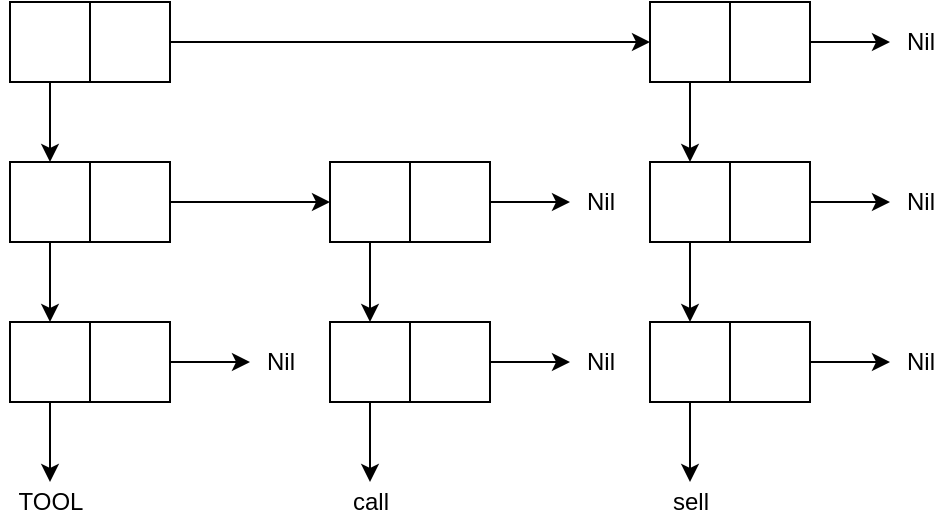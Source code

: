 <mxfile version="13.0.3" type="device"><diagram id="nVPQXLkh3kZEfuS05cum" name="Page-1"><mxGraphModel dx="1422" dy="821" grid="1" gridSize="10" guides="1" tooltips="1" connect="1" arrows="1" fold="1" page="1" pageScale="1" pageWidth="827" pageHeight="1169" math="0" shadow="0"><root><mxCell id="0"/><mxCell id="1" parent="0"/><mxCell id="EXZE4Oo48s_azEeWfcYb-5" style="edgeStyle=orthogonalEdgeStyle;rounded=0;orthogonalLoop=1;jettySize=auto;html=1;exitX=0.5;exitY=1;exitDx=0;exitDy=0;entryX=0.5;entryY=0;entryDx=0;entryDy=0;" edge="1" parent="1" source="EXZE4Oo48s_azEeWfcYb-1" target="EXZE4Oo48s_azEeWfcYb-3"><mxGeometry relative="1" as="geometry"/></mxCell><mxCell id="EXZE4Oo48s_azEeWfcYb-1" value="" style="rounded=0;whiteSpace=wrap;html=1;" vertex="1" parent="1"><mxGeometry x="40" y="40" width="40" height="40" as="geometry"/></mxCell><mxCell id="EXZE4Oo48s_azEeWfcYb-26" style="edgeStyle=orthogonalEdgeStyle;rounded=0;orthogonalLoop=1;jettySize=auto;html=1;exitX=1;exitY=0.5;exitDx=0;exitDy=0;" edge="1" parent="1" source="EXZE4Oo48s_azEeWfcYb-2"><mxGeometry relative="1" as="geometry"><mxPoint x="360" y="60" as="targetPoint"/></mxGeometry></mxCell><mxCell id="EXZE4Oo48s_azEeWfcYb-2" value="" style="rounded=0;whiteSpace=wrap;html=1;" vertex="1" parent="1"><mxGeometry x="80" y="40" width="40" height="40" as="geometry"/></mxCell><mxCell id="EXZE4Oo48s_azEeWfcYb-8" style="edgeStyle=orthogonalEdgeStyle;rounded=0;orthogonalLoop=1;jettySize=auto;html=1;exitX=0.5;exitY=1;exitDx=0;exitDy=0;entryX=0.5;entryY=0;entryDx=0;entryDy=0;" edge="1" parent="1" source="EXZE4Oo48s_azEeWfcYb-3" target="EXZE4Oo48s_azEeWfcYb-6"><mxGeometry relative="1" as="geometry"/></mxCell><mxCell id="EXZE4Oo48s_azEeWfcYb-3" value="" style="rounded=0;whiteSpace=wrap;html=1;" vertex="1" parent="1"><mxGeometry x="40" y="120" width="40" height="40" as="geometry"/></mxCell><mxCell id="EXZE4Oo48s_azEeWfcYb-13" style="edgeStyle=orthogonalEdgeStyle;rounded=0;orthogonalLoop=1;jettySize=auto;html=1;exitX=1;exitY=0.5;exitDx=0;exitDy=0;" edge="1" parent="1" source="EXZE4Oo48s_azEeWfcYb-4"><mxGeometry relative="1" as="geometry"><mxPoint x="200" y="140" as="targetPoint"/></mxGeometry></mxCell><mxCell id="EXZE4Oo48s_azEeWfcYb-4" value="" style="rounded=0;whiteSpace=wrap;html=1;" vertex="1" parent="1"><mxGeometry x="80" y="120" width="40" height="40" as="geometry"/></mxCell><mxCell id="EXZE4Oo48s_azEeWfcYb-9" style="edgeStyle=orthogonalEdgeStyle;rounded=0;orthogonalLoop=1;jettySize=auto;html=1;exitX=0.5;exitY=1;exitDx=0;exitDy=0;" edge="1" parent="1" source="EXZE4Oo48s_azEeWfcYb-6"><mxGeometry relative="1" as="geometry"><mxPoint x="60" y="280" as="targetPoint"/></mxGeometry></mxCell><mxCell id="EXZE4Oo48s_azEeWfcYb-6" value="" style="rounded=0;whiteSpace=wrap;html=1;" vertex="1" parent="1"><mxGeometry x="40" y="200" width="40" height="40" as="geometry"/></mxCell><mxCell id="EXZE4Oo48s_azEeWfcYb-11" style="edgeStyle=orthogonalEdgeStyle;rounded=0;orthogonalLoop=1;jettySize=auto;html=1;exitX=1;exitY=0.5;exitDx=0;exitDy=0;" edge="1" parent="1" source="EXZE4Oo48s_azEeWfcYb-7"><mxGeometry relative="1" as="geometry"><mxPoint x="160" y="220" as="targetPoint"/></mxGeometry></mxCell><mxCell id="EXZE4Oo48s_azEeWfcYb-7" value="" style="rounded=0;whiteSpace=wrap;html=1;" vertex="1" parent="1"><mxGeometry x="80" y="200" width="40" height="40" as="geometry"/></mxCell><mxCell id="EXZE4Oo48s_azEeWfcYb-10" value="TOOL" style="text;html=1;align=center;verticalAlign=middle;resizable=0;points=[];autosize=1;" vertex="1" parent="1"><mxGeometry x="35" y="280" width="50" height="20" as="geometry"/></mxCell><mxCell id="EXZE4Oo48s_azEeWfcYb-12" value="Nil" style="text;html=1;align=center;verticalAlign=middle;resizable=0;points=[];autosize=1;" vertex="1" parent="1"><mxGeometry x="160" y="210" width="30" height="20" as="geometry"/></mxCell><mxCell id="EXZE4Oo48s_azEeWfcYb-16" style="edgeStyle=orthogonalEdgeStyle;rounded=0;orthogonalLoop=1;jettySize=auto;html=1;exitX=0.5;exitY=1;exitDx=0;exitDy=0;" edge="1" parent="1" source="EXZE4Oo48s_azEeWfcYb-14"><mxGeometry relative="1" as="geometry"><mxPoint x="220" y="200" as="targetPoint"/></mxGeometry></mxCell><mxCell id="EXZE4Oo48s_azEeWfcYb-14" value="" style="rounded=0;whiteSpace=wrap;html=1;" vertex="1" parent="1"><mxGeometry x="200" y="120" width="40" height="40" as="geometry"/></mxCell><mxCell id="EXZE4Oo48s_azEeWfcYb-24" style="edgeStyle=orthogonalEdgeStyle;rounded=0;orthogonalLoop=1;jettySize=auto;html=1;exitX=1;exitY=0.5;exitDx=0;exitDy=0;" edge="1" parent="1" source="EXZE4Oo48s_azEeWfcYb-15"><mxGeometry relative="1" as="geometry"><mxPoint x="320" y="140" as="targetPoint"/></mxGeometry></mxCell><mxCell id="EXZE4Oo48s_azEeWfcYb-15" value="" style="rounded=0;whiteSpace=wrap;html=1;" vertex="1" parent="1"><mxGeometry x="240" y="120" width="40" height="40" as="geometry"/></mxCell><mxCell id="EXZE4Oo48s_azEeWfcYb-21" style="edgeStyle=orthogonalEdgeStyle;rounded=0;orthogonalLoop=1;jettySize=auto;html=1;exitX=0.5;exitY=1;exitDx=0;exitDy=0;" edge="1" parent="1" source="EXZE4Oo48s_azEeWfcYb-18" target="EXZE4Oo48s_azEeWfcYb-20"><mxGeometry relative="1" as="geometry"/></mxCell><mxCell id="EXZE4Oo48s_azEeWfcYb-18" value="" style="rounded=0;whiteSpace=wrap;html=1;" vertex="1" parent="1"><mxGeometry x="200" y="200" width="40" height="40" as="geometry"/></mxCell><mxCell id="EXZE4Oo48s_azEeWfcYb-22" style="edgeStyle=orthogonalEdgeStyle;rounded=0;orthogonalLoop=1;jettySize=auto;html=1;exitX=1;exitY=0.5;exitDx=0;exitDy=0;" edge="1" parent="1" source="EXZE4Oo48s_azEeWfcYb-19"><mxGeometry relative="1" as="geometry"><mxPoint x="320" y="220" as="targetPoint"/></mxGeometry></mxCell><mxCell id="EXZE4Oo48s_azEeWfcYb-19" value="" style="rounded=0;whiteSpace=wrap;html=1;" vertex="1" parent="1"><mxGeometry x="240" y="200" width="40" height="40" as="geometry"/></mxCell><mxCell id="EXZE4Oo48s_azEeWfcYb-20" value="call" style="text;html=1;align=center;verticalAlign=middle;resizable=0;points=[];autosize=1;" vertex="1" parent="1"><mxGeometry x="205" y="280" width="30" height="20" as="geometry"/></mxCell><mxCell id="EXZE4Oo48s_azEeWfcYb-23" value="Nil" style="text;html=1;align=center;verticalAlign=middle;resizable=0;points=[];autosize=1;" vertex="1" parent="1"><mxGeometry x="320" y="210" width="30" height="20" as="geometry"/></mxCell><mxCell id="EXZE4Oo48s_azEeWfcYb-25" value="Nil" style="text;html=1;align=center;verticalAlign=middle;resizable=0;points=[];autosize=1;" vertex="1" parent="1"><mxGeometry x="320" y="130" width="30" height="20" as="geometry"/></mxCell><mxCell id="EXZE4Oo48s_azEeWfcYb-31" style="edgeStyle=orthogonalEdgeStyle;rounded=0;orthogonalLoop=1;jettySize=auto;html=1;exitX=0.5;exitY=1;exitDx=0;exitDy=0;entryX=0.5;entryY=0;entryDx=0;entryDy=0;" edge="1" parent="1" source="EXZE4Oo48s_azEeWfcYb-27" target="EXZE4Oo48s_azEeWfcYb-29"><mxGeometry relative="1" as="geometry"/></mxCell><mxCell id="EXZE4Oo48s_azEeWfcYb-27" value="" style="rounded=0;whiteSpace=wrap;html=1;" vertex="1" parent="1"><mxGeometry x="360" y="40" width="40" height="40" as="geometry"/></mxCell><mxCell id="EXZE4Oo48s_azEeWfcYb-39" style="edgeStyle=orthogonalEdgeStyle;rounded=0;orthogonalLoop=1;jettySize=auto;html=1;exitX=1;exitY=0.5;exitDx=0;exitDy=0;" edge="1" parent="1" source="EXZE4Oo48s_azEeWfcYb-28"><mxGeometry relative="1" as="geometry"><mxPoint x="480" y="60" as="targetPoint"/></mxGeometry></mxCell><mxCell id="EXZE4Oo48s_azEeWfcYb-28" value="" style="rounded=0;whiteSpace=wrap;html=1;" vertex="1" parent="1"><mxGeometry x="400" y="40" width="40" height="40" as="geometry"/></mxCell><mxCell id="EXZE4Oo48s_azEeWfcYb-32" style="edgeStyle=orthogonalEdgeStyle;rounded=0;orthogonalLoop=1;jettySize=auto;html=1;exitX=0.5;exitY=1;exitDx=0;exitDy=0;" edge="1" parent="1" source="EXZE4Oo48s_azEeWfcYb-29"><mxGeometry relative="1" as="geometry"><mxPoint x="380" y="200" as="targetPoint"/></mxGeometry></mxCell><mxCell id="EXZE4Oo48s_azEeWfcYb-29" value="" style="rounded=0;whiteSpace=wrap;html=1;" vertex="1" parent="1"><mxGeometry x="360" y="120" width="40" height="40" as="geometry"/></mxCell><mxCell id="EXZE4Oo48s_azEeWfcYb-38" style="edgeStyle=orthogonalEdgeStyle;rounded=0;orthogonalLoop=1;jettySize=auto;html=1;exitX=1;exitY=0.5;exitDx=0;exitDy=0;" edge="1" parent="1" source="EXZE4Oo48s_azEeWfcYb-30"><mxGeometry relative="1" as="geometry"><mxPoint x="480" y="140" as="targetPoint"/></mxGeometry></mxCell><mxCell id="EXZE4Oo48s_azEeWfcYb-30" value="" style="rounded=0;whiteSpace=wrap;html=1;" vertex="1" parent="1"><mxGeometry x="400" y="120" width="40" height="40" as="geometry"/></mxCell><mxCell id="EXZE4Oo48s_azEeWfcYb-35" style="edgeStyle=orthogonalEdgeStyle;rounded=0;orthogonalLoop=1;jettySize=auto;html=1;exitX=0.5;exitY=1;exitDx=0;exitDy=0;" edge="1" parent="1" source="EXZE4Oo48s_azEeWfcYb-33"><mxGeometry relative="1" as="geometry"><mxPoint x="380" y="280" as="targetPoint"/></mxGeometry></mxCell><mxCell id="EXZE4Oo48s_azEeWfcYb-33" value="" style="rounded=0;whiteSpace=wrap;html=1;" vertex="1" parent="1"><mxGeometry x="360" y="200" width="40" height="40" as="geometry"/></mxCell><mxCell id="EXZE4Oo48s_azEeWfcYb-37" style="edgeStyle=orthogonalEdgeStyle;rounded=0;orthogonalLoop=1;jettySize=auto;html=1;exitX=1;exitY=0.5;exitDx=0;exitDy=0;" edge="1" parent="1" source="EXZE4Oo48s_azEeWfcYb-34"><mxGeometry relative="1" as="geometry"><mxPoint x="480" y="220" as="targetPoint"/></mxGeometry></mxCell><mxCell id="EXZE4Oo48s_azEeWfcYb-34" value="" style="rounded=0;whiteSpace=wrap;html=1;" vertex="1" parent="1"><mxGeometry x="400" y="200" width="40" height="40" as="geometry"/></mxCell><mxCell id="EXZE4Oo48s_azEeWfcYb-36" value="sell" style="text;html=1;align=center;verticalAlign=middle;resizable=0;points=[];autosize=1;" vertex="1" parent="1"><mxGeometry x="365" y="280" width="30" height="20" as="geometry"/></mxCell><mxCell id="EXZE4Oo48s_azEeWfcYb-40" value="Nil" style="text;html=1;align=center;verticalAlign=middle;resizable=0;points=[];autosize=1;" vertex="1" parent="1"><mxGeometry x="480" y="50" width="30" height="20" as="geometry"/></mxCell><mxCell id="EXZE4Oo48s_azEeWfcYb-41" value="Nil" style="text;html=1;align=center;verticalAlign=middle;resizable=0;points=[];autosize=1;" vertex="1" parent="1"><mxGeometry x="480" y="130" width="30" height="20" as="geometry"/></mxCell><mxCell id="EXZE4Oo48s_azEeWfcYb-42" value="Nil" style="text;html=1;align=center;verticalAlign=middle;resizable=0;points=[];autosize=1;" vertex="1" parent="1"><mxGeometry x="480" y="210" width="30" height="20" as="geometry"/></mxCell></root></mxGraphModel></diagram></mxfile>